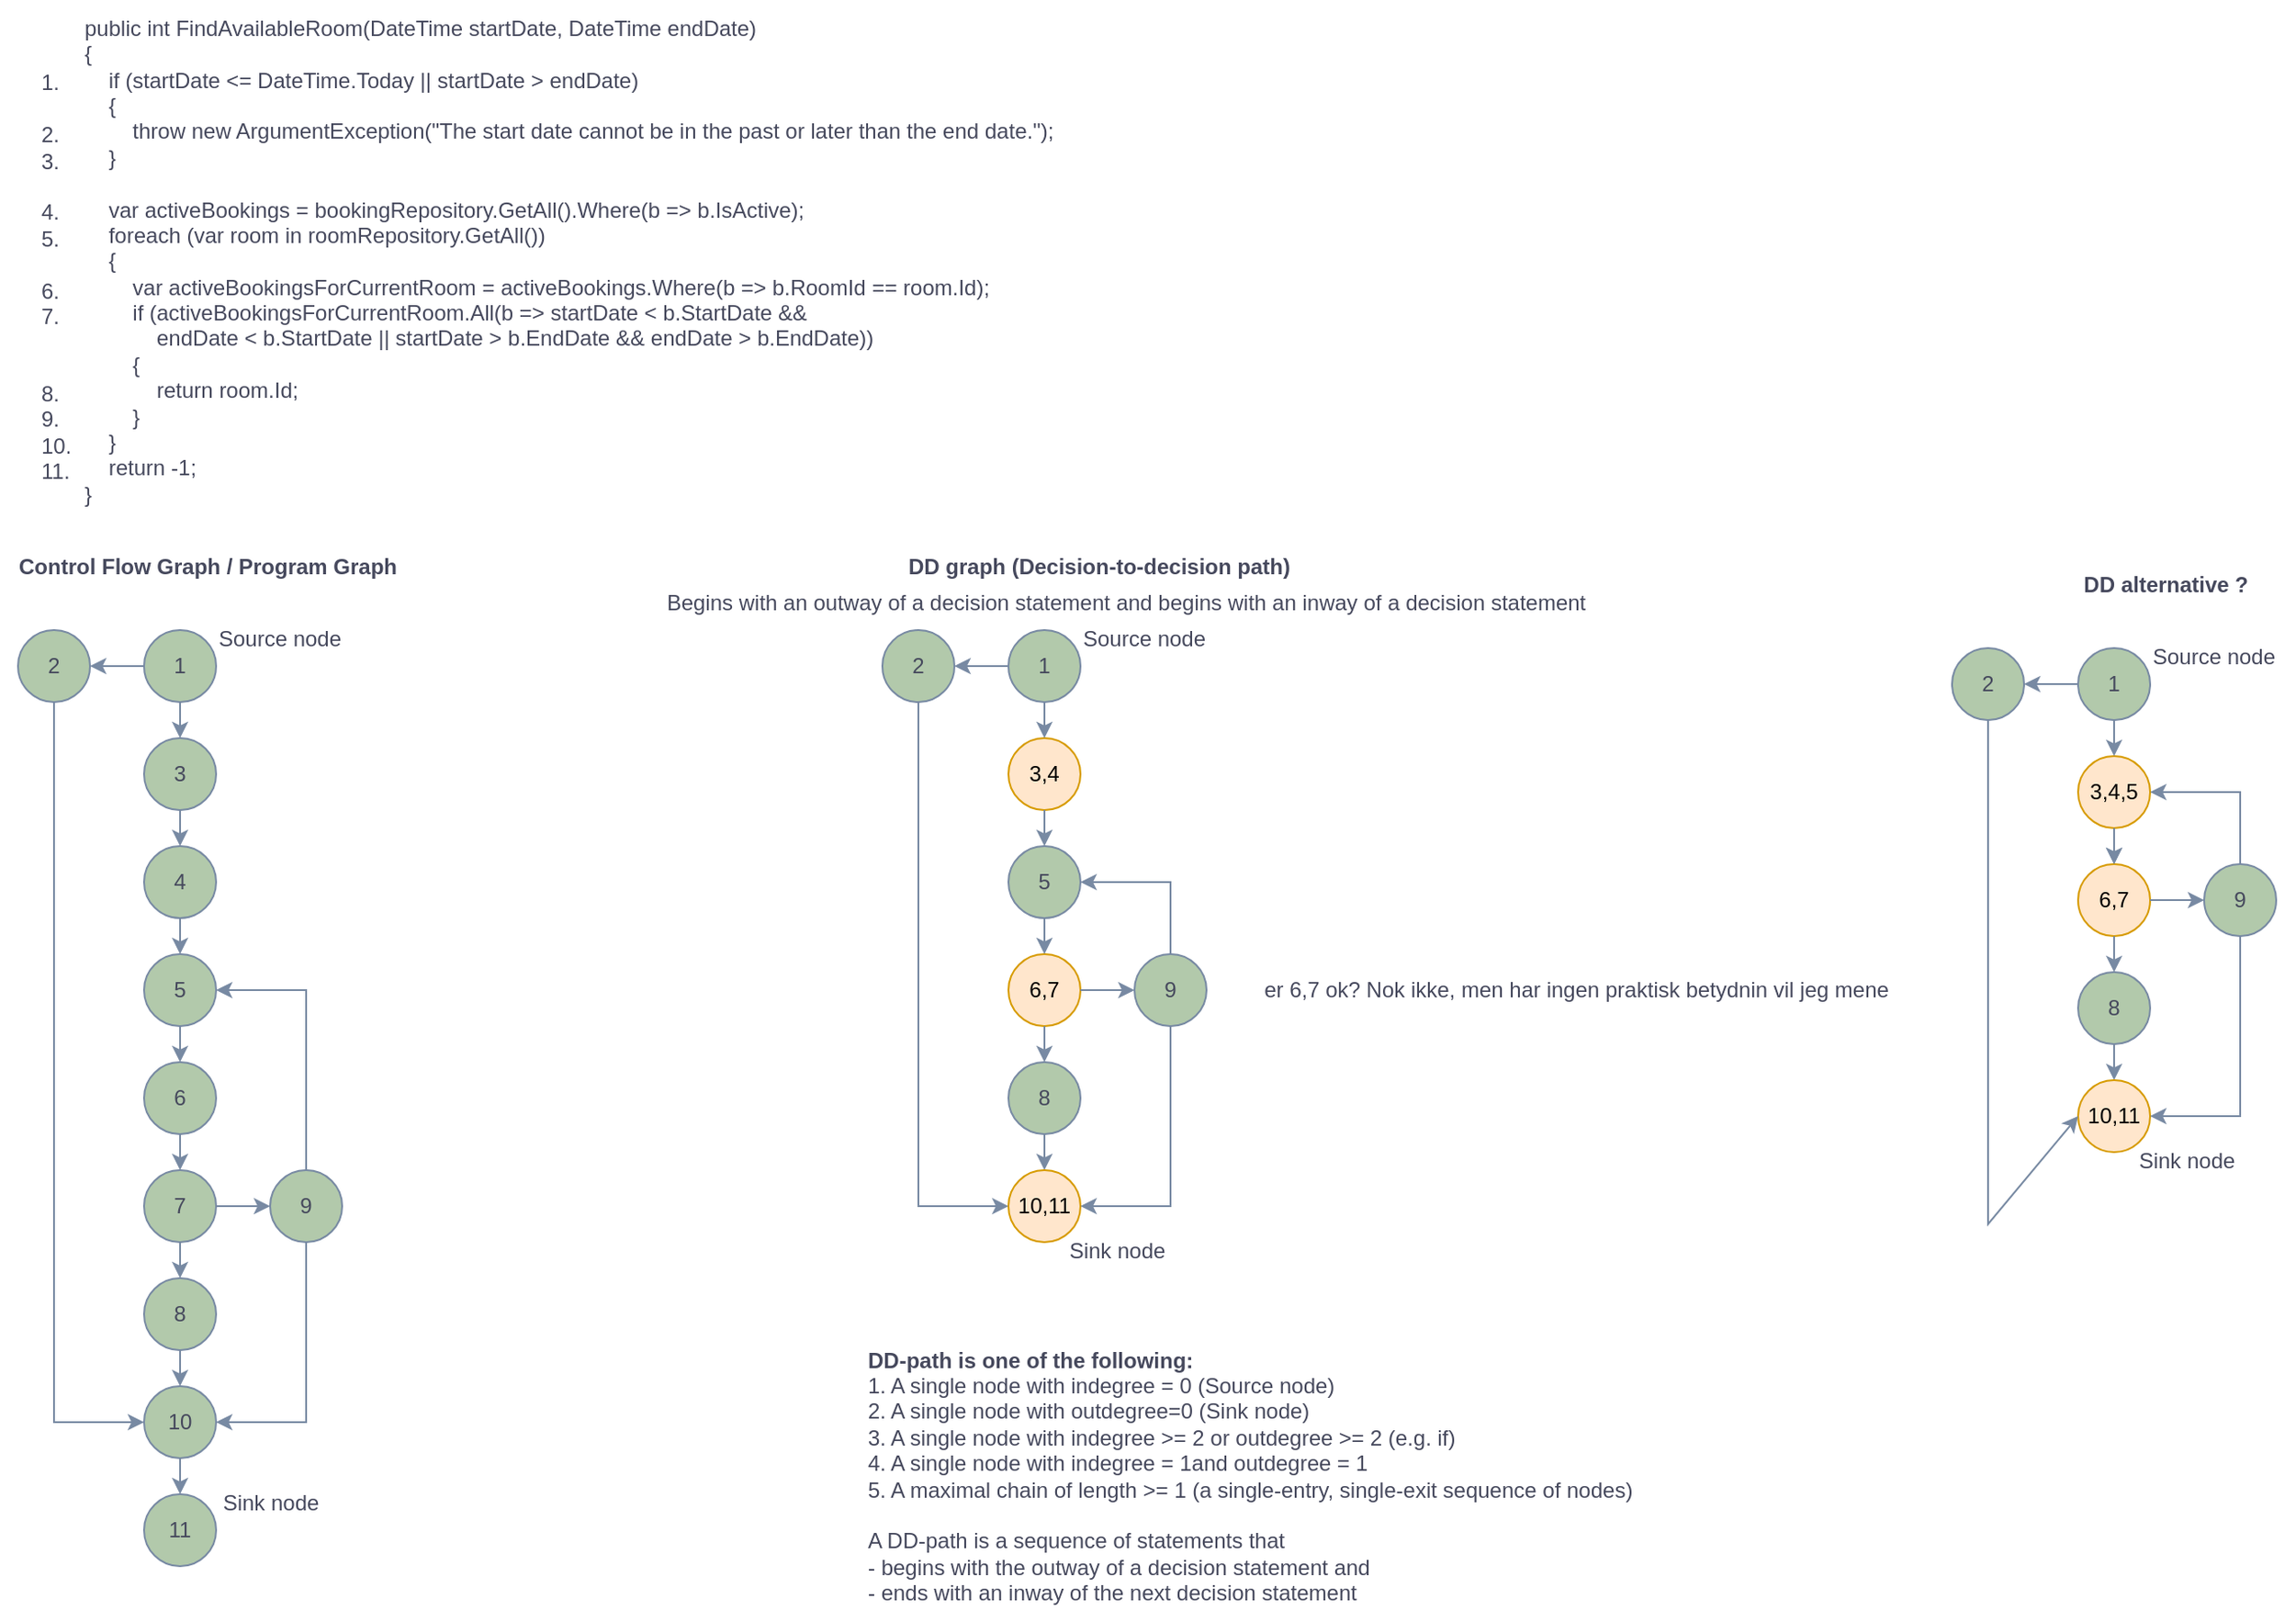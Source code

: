 <mxfile version="24.0.4" type="github" pages="2">
  <diagram name="FindAvailableRoom" id="GECmr9wY6oCdK8dZKXtr">
    <mxGraphModel dx="1434" dy="738" grid="1" gridSize="10" guides="1" tooltips="1" connect="1" arrows="1" fold="1" page="1" pageScale="1" pageWidth="827" pageHeight="1169" math="0" shadow="0">
      <root>
        <mxCell id="0" />
        <mxCell id="1" parent="0" />
        <mxCell id="ibUaoA9ocualU6aEqmoa-1" value="&lt;div&gt;public int FindAvailableRoom(DateTime startDate, DateTime endDate)&lt;/div&gt;&lt;div&gt;{&lt;/div&gt;&lt;div&gt;&amp;nbsp; &amp;nbsp; if (startDate &amp;lt;= DateTime.Today || startDate &amp;gt; endDate)&lt;/div&gt;&lt;div&gt;&amp;nbsp; &amp;nbsp; {&lt;/div&gt;&lt;div&gt;&amp;nbsp; &amp;nbsp; &amp;nbsp; &amp;nbsp; throw new ArgumentException(&quot;The start date cannot be in the past or later than the end date.&quot;);&lt;/div&gt;&lt;div&gt;&amp;nbsp; &amp;nbsp; }&lt;/div&gt;&lt;div&gt;&amp;nbsp; &amp;nbsp; &amp;nbsp; &amp;nbsp;&amp;nbsp;&lt;/div&gt;&lt;div&gt;&amp;nbsp; &amp;nbsp; var activeBookings = bookingRepository.GetAll().Where(b =&amp;gt; b.IsActive);&lt;/div&gt;&lt;div&gt;&amp;nbsp; &amp;nbsp; foreach (var room in roomRepository.GetAll())&amp;nbsp;&lt;/div&gt;&lt;div&gt;&amp;nbsp; &amp;nbsp; {&lt;/div&gt;&lt;div&gt;&amp;nbsp; &amp;nbsp; &amp;nbsp; &amp;nbsp; var activeBookingsForCurrentRoom = activeBookings.Where(b =&amp;gt; b.RoomId == room.Id);&lt;/div&gt;&lt;div&gt;&amp;nbsp; &amp;nbsp; &amp;nbsp; &amp;nbsp; if (activeBookingsForCurrentRoom.All(b =&amp;gt; startDate &amp;lt; b.StartDate &amp;amp;&amp;amp;&lt;/div&gt;&lt;div&gt;&amp;nbsp; &amp;nbsp; &amp;nbsp; &amp;nbsp; &amp;nbsp; &amp;nbsp; endDate &amp;lt; b.StartDate || startDate &amp;gt; b.EndDate &amp;amp;&amp;amp; endDate &amp;gt; b.EndDate))&lt;/div&gt;&lt;div&gt;&amp;nbsp; &amp;nbsp; &amp;nbsp; &amp;nbsp; {&lt;/div&gt;&lt;div&gt;&amp;nbsp; &amp;nbsp; &amp;nbsp; &amp;nbsp; &amp;nbsp; &amp;nbsp; return room.Id;&lt;/div&gt;&lt;div&gt;&amp;nbsp; &amp;nbsp; &amp;nbsp; &amp;nbsp; }&lt;/div&gt;&lt;div&gt;&amp;nbsp; &amp;nbsp; }&lt;/div&gt;&lt;div&gt;&amp;nbsp; &amp;nbsp; return -1;&lt;/div&gt;&lt;div&gt;}&lt;/div&gt;" style="text;html=1;align=left;verticalAlign=middle;resizable=0;points=[];autosize=1;strokeColor=none;fillColor=none;labelBackgroundColor=none;fontColor=#46495D;" vertex="1" parent="1">
          <mxGeometry x="45" y="10" width="560" height="290" as="geometry" />
        </mxCell>
        <mxCell id="ibUaoA9ocualU6aEqmoa-2" value="&lt;div&gt;&lt;span style=&quot;background-color: initial;&quot;&gt;1.&lt;/span&gt;&lt;br&gt;&lt;/div&gt;&lt;div&gt;&lt;br&gt;&lt;/div&gt;&lt;div&gt;2.&lt;/div&gt;&lt;div&gt;3.&lt;/div&gt;&lt;div&gt;&lt;br&gt;&lt;/div&gt;&lt;div&gt;4.&lt;/div&gt;&lt;div&gt;5.&lt;/div&gt;&lt;div&gt;&lt;br&gt;&lt;/div&gt;&lt;div&gt;6.&lt;/div&gt;&lt;div style=&quot;&quot;&gt;7.&lt;/div&gt;&lt;div style=&quot;&quot;&gt;&lt;br&gt;&lt;/div&gt;&lt;div style=&quot;&quot;&gt;&lt;br&gt;&lt;/div&gt;&lt;div style=&quot;&quot;&gt;8.&lt;/div&gt;&lt;div style=&quot;&quot;&gt;9.&lt;/div&gt;&lt;div style=&quot;&quot;&gt;10.&lt;/div&gt;&lt;div style=&quot;&quot;&gt;11.&lt;/div&gt;" style="text;html=1;align=left;verticalAlign=middle;resizable=0;points=[];autosize=1;strokeColor=none;fillColor=none;labelBackgroundColor=none;fontColor=#46495D;" vertex="1" parent="1">
          <mxGeometry x="21" y="44" width="40" height="240" as="geometry" />
        </mxCell>
        <mxCell id="ibUaoA9ocualU6aEqmoa-3" value="&lt;b&gt;Control Flow Graph / Program Graph&lt;/b&gt;" style="text;html=1;align=center;verticalAlign=middle;resizable=0;points=[];autosize=1;strokeColor=none;fillColor=none;labelBackgroundColor=none;fontColor=#46495D;" vertex="1" parent="1">
          <mxGeometry y="310" width="230" height="30" as="geometry" />
        </mxCell>
        <mxCell id="ibUaoA9ocualU6aEqmoa-4" value="&lt;b&gt;DD graph (Decision-to-decision path)&lt;/b&gt;" style="text;html=1;align=center;verticalAlign=middle;resizable=0;points=[];autosize=1;strokeColor=none;fillColor=none;labelBackgroundColor=none;fontColor=#46495D;" vertex="1" parent="1">
          <mxGeometry x="490" y="310" width="240" height="30" as="geometry" />
        </mxCell>
        <mxCell id="ibUaoA9ocualU6aEqmoa-5" value="1" style="ellipse;whiteSpace=wrap;html=1;aspect=fixed;labelBackgroundColor=none;fillColor=#B2C9AB;strokeColor=#788AA3;fontColor=#46495D;" vertex="1" parent="1">
          <mxGeometry x="80" y="360" width="40" height="40" as="geometry" />
        </mxCell>
        <mxCell id="ibUaoA9ocualU6aEqmoa-6" value="Source node" style="text;html=1;align=center;verticalAlign=middle;resizable=0;points=[];autosize=1;strokeColor=none;fillColor=none;labelBackgroundColor=none;fontColor=#46495D;" vertex="1" parent="1">
          <mxGeometry x="110" y="350" width="90" height="30" as="geometry" />
        </mxCell>
        <mxCell id="ibUaoA9ocualU6aEqmoa-7" value="2" style="ellipse;whiteSpace=wrap;html=1;aspect=fixed;labelBackgroundColor=none;fillColor=#B2C9AB;strokeColor=#788AA3;fontColor=#46495D;" vertex="1" parent="1">
          <mxGeometry x="10" y="360" width="40" height="40" as="geometry" />
        </mxCell>
        <mxCell id="ibUaoA9ocualU6aEqmoa-8" value="3" style="ellipse;whiteSpace=wrap;html=1;aspect=fixed;labelBackgroundColor=none;fillColor=#B2C9AB;strokeColor=#788AA3;fontColor=#46495D;" vertex="1" parent="1">
          <mxGeometry x="80" y="420" width="40" height="40" as="geometry" />
        </mxCell>
        <mxCell id="ibUaoA9ocualU6aEqmoa-9" value="4" style="ellipse;whiteSpace=wrap;html=1;aspect=fixed;labelBackgroundColor=none;fillColor=#B2C9AB;strokeColor=#788AA3;fontColor=#46495D;" vertex="1" parent="1">
          <mxGeometry x="80" y="480" width="40" height="40" as="geometry" />
        </mxCell>
        <mxCell id="ibUaoA9ocualU6aEqmoa-10" value="5" style="ellipse;whiteSpace=wrap;html=1;aspect=fixed;labelBackgroundColor=none;fillColor=#B2C9AB;strokeColor=#788AA3;fontColor=#46495D;" vertex="1" parent="1">
          <mxGeometry x="80" y="540" width="40" height="40" as="geometry" />
        </mxCell>
        <mxCell id="ibUaoA9ocualU6aEqmoa-11" value="6" style="ellipse;whiteSpace=wrap;html=1;aspect=fixed;labelBackgroundColor=none;fillColor=#B2C9AB;strokeColor=#788AA3;fontColor=#46495D;" vertex="1" parent="1">
          <mxGeometry x="80" y="600" width="40" height="40" as="geometry" />
        </mxCell>
        <mxCell id="ibUaoA9ocualU6aEqmoa-12" value="7" style="ellipse;whiteSpace=wrap;html=1;aspect=fixed;labelBackgroundColor=none;fillColor=#B2C9AB;strokeColor=#788AA3;fontColor=#46495D;" vertex="1" parent="1">
          <mxGeometry x="80" y="660" width="40" height="40" as="geometry" />
        </mxCell>
        <mxCell id="ibUaoA9ocualU6aEqmoa-13" value="8" style="ellipse;whiteSpace=wrap;html=1;aspect=fixed;labelBackgroundColor=none;fillColor=#B2C9AB;strokeColor=#788AA3;fontColor=#46495D;" vertex="1" parent="1">
          <mxGeometry x="80" y="720" width="40" height="40" as="geometry" />
        </mxCell>
        <mxCell id="ibUaoA9ocualU6aEqmoa-14" value="10" style="ellipse;whiteSpace=wrap;html=1;aspect=fixed;labelBackgroundColor=none;fillColor=#B2C9AB;strokeColor=#788AA3;fontColor=#46495D;" vertex="1" parent="1">
          <mxGeometry x="80" y="780" width="40" height="40" as="geometry" />
        </mxCell>
        <mxCell id="ibUaoA9ocualU6aEqmoa-15" value="11" style="ellipse;whiteSpace=wrap;html=1;aspect=fixed;labelBackgroundColor=none;fillColor=#B2C9AB;strokeColor=#788AA3;fontColor=#46495D;" vertex="1" parent="1">
          <mxGeometry x="80" y="840" width="40" height="40" as="geometry" />
        </mxCell>
        <mxCell id="ibUaoA9ocualU6aEqmoa-16" value="9" style="ellipse;whiteSpace=wrap;html=1;aspect=fixed;labelBackgroundColor=none;fillColor=#B2C9AB;strokeColor=#788AA3;fontColor=#46495D;" vertex="1" parent="1">
          <mxGeometry x="150" y="660" width="40" height="40" as="geometry" />
        </mxCell>
        <mxCell id="ibUaoA9ocualU6aEqmoa-17" value="" style="edgeStyle=none;orthogonalLoop=1;jettySize=auto;html=1;rounded=0;entryX=1;entryY=0.5;entryDx=0;entryDy=0;exitX=0;exitY=0.5;exitDx=0;exitDy=0;labelBackgroundColor=none;strokeColor=#788AA3;fontColor=default;" edge="1" parent="1" source="ibUaoA9ocualU6aEqmoa-5" target="ibUaoA9ocualU6aEqmoa-7">
          <mxGeometry width="100" relative="1" as="geometry">
            <mxPoint x="180" y="450" as="sourcePoint" />
            <mxPoint x="280" y="450" as="targetPoint" />
            <Array as="points" />
          </mxGeometry>
        </mxCell>
        <mxCell id="ibUaoA9ocualU6aEqmoa-18" value="" style="edgeStyle=none;orthogonalLoop=1;jettySize=auto;html=1;rounded=0;entryX=0.5;entryY=0;entryDx=0;entryDy=0;exitX=0.5;exitY=1;exitDx=0;exitDy=0;labelBackgroundColor=none;strokeColor=#788AA3;fontColor=default;" edge="1" parent="1" source="ibUaoA9ocualU6aEqmoa-5" target="ibUaoA9ocualU6aEqmoa-8">
          <mxGeometry width="100" relative="1" as="geometry">
            <mxPoint x="120" y="420" as="sourcePoint" />
            <mxPoint x="220" y="420" as="targetPoint" />
            <Array as="points" />
          </mxGeometry>
        </mxCell>
        <mxCell id="ibUaoA9ocualU6aEqmoa-20" value="" style="edgeStyle=none;orthogonalLoop=1;jettySize=auto;html=1;rounded=0;entryX=0.5;entryY=0;entryDx=0;entryDy=0;exitX=0.5;exitY=1;exitDx=0;exitDy=0;labelBackgroundColor=none;strokeColor=#788AA3;fontColor=default;" edge="1" parent="1" source="ibUaoA9ocualU6aEqmoa-8" target="ibUaoA9ocualU6aEqmoa-9">
          <mxGeometry width="100" relative="1" as="geometry">
            <mxPoint x="110" y="470" as="sourcePoint" />
            <mxPoint x="210" y="470" as="targetPoint" />
            <Array as="points" />
          </mxGeometry>
        </mxCell>
        <mxCell id="ibUaoA9ocualU6aEqmoa-21" value="" style="edgeStyle=none;orthogonalLoop=1;jettySize=auto;html=1;rounded=0;exitX=0.5;exitY=1;exitDx=0;exitDy=0;entryX=0.5;entryY=0;entryDx=0;entryDy=0;labelBackgroundColor=none;strokeColor=#788AA3;fontColor=default;" edge="1" parent="1" source="ibUaoA9ocualU6aEqmoa-9" target="ibUaoA9ocualU6aEqmoa-10">
          <mxGeometry width="100" relative="1" as="geometry">
            <mxPoint x="110" y="510" as="sourcePoint" />
            <mxPoint x="210" y="510" as="targetPoint" />
            <Array as="points" />
          </mxGeometry>
        </mxCell>
        <mxCell id="ibUaoA9ocualU6aEqmoa-22" value="" style="edgeStyle=none;orthogonalLoop=1;jettySize=auto;html=1;rounded=0;exitX=0.5;exitY=1;exitDx=0;exitDy=0;entryX=0.5;entryY=0;entryDx=0;entryDy=0;labelBackgroundColor=none;strokeColor=#788AA3;fontColor=default;" edge="1" parent="1" source="ibUaoA9ocualU6aEqmoa-10" target="ibUaoA9ocualU6aEqmoa-11">
          <mxGeometry width="100" relative="1" as="geometry">
            <mxPoint x="200" y="580" as="sourcePoint" />
            <mxPoint x="300" y="580" as="targetPoint" />
            <Array as="points" />
          </mxGeometry>
        </mxCell>
        <mxCell id="ibUaoA9ocualU6aEqmoa-23" value="" style="edgeStyle=none;orthogonalLoop=1;jettySize=auto;html=1;rounded=0;exitX=0.5;exitY=1;exitDx=0;exitDy=0;entryX=0.5;entryY=0;entryDx=0;entryDy=0;labelBackgroundColor=none;strokeColor=#788AA3;fontColor=default;" edge="1" parent="1" source="ibUaoA9ocualU6aEqmoa-11" target="ibUaoA9ocualU6aEqmoa-12">
          <mxGeometry width="100" relative="1" as="geometry">
            <mxPoint x="230" y="620" as="sourcePoint" />
            <mxPoint x="330" y="620" as="targetPoint" />
            <Array as="points" />
          </mxGeometry>
        </mxCell>
        <mxCell id="ibUaoA9ocualU6aEqmoa-25" value="" style="edgeStyle=none;orthogonalLoop=1;jettySize=auto;html=1;rounded=0;exitX=0.5;exitY=1;exitDx=0;exitDy=0;entryX=0.5;entryY=0;entryDx=0;entryDy=0;labelBackgroundColor=none;strokeColor=#788AA3;fontColor=default;" edge="1" parent="1" source="ibUaoA9ocualU6aEqmoa-12" target="ibUaoA9ocualU6aEqmoa-13">
          <mxGeometry width="100" relative="1" as="geometry">
            <mxPoint x="270" y="700" as="sourcePoint" />
            <mxPoint x="370" y="700" as="targetPoint" />
            <Array as="points" />
          </mxGeometry>
        </mxCell>
        <mxCell id="ibUaoA9ocualU6aEqmoa-26" value="" style="edgeStyle=none;orthogonalLoop=1;jettySize=auto;html=1;rounded=0;exitX=0.5;exitY=1;exitDx=0;exitDy=0;entryX=0.5;entryY=0;entryDx=0;entryDy=0;labelBackgroundColor=none;strokeColor=#788AA3;fontColor=default;" edge="1" parent="1" source="ibUaoA9ocualU6aEqmoa-13" target="ibUaoA9ocualU6aEqmoa-14">
          <mxGeometry width="100" relative="1" as="geometry">
            <mxPoint x="240" y="760" as="sourcePoint" />
            <mxPoint x="340" y="760" as="targetPoint" />
            <Array as="points" />
          </mxGeometry>
        </mxCell>
        <mxCell id="ibUaoA9ocualU6aEqmoa-27" value="" style="edgeStyle=none;orthogonalLoop=1;jettySize=auto;html=1;rounded=0;exitX=0.5;exitY=1;exitDx=0;exitDy=0;entryX=0.5;entryY=0;entryDx=0;entryDy=0;labelBackgroundColor=none;strokeColor=#788AA3;fontColor=default;" edge="1" parent="1" source="ibUaoA9ocualU6aEqmoa-14" target="ibUaoA9ocualU6aEqmoa-15">
          <mxGeometry width="100" relative="1" as="geometry">
            <mxPoint x="180" y="820" as="sourcePoint" />
            <mxPoint x="280" y="820" as="targetPoint" />
            <Array as="points" />
          </mxGeometry>
        </mxCell>
        <mxCell id="ibUaoA9ocualU6aEqmoa-28" value="" style="edgeStyle=none;orthogonalLoop=1;jettySize=auto;html=1;rounded=0;exitX=0.5;exitY=1;exitDx=0;exitDy=0;entryX=0;entryY=0.5;entryDx=0;entryDy=0;labelBackgroundColor=none;strokeColor=#788AA3;fontColor=default;" edge="1" parent="1" source="ibUaoA9ocualU6aEqmoa-7" target="ibUaoA9ocualU6aEqmoa-14">
          <mxGeometry width="100" relative="1" as="geometry">
            <mxPoint x="240" y="760" as="sourcePoint" />
            <mxPoint x="340" y="760" as="targetPoint" />
            <Array as="points">
              <mxPoint x="30" y="800" />
            </Array>
          </mxGeometry>
        </mxCell>
        <mxCell id="ibUaoA9ocualU6aEqmoa-29" value="" style="edgeStyle=none;orthogonalLoop=1;jettySize=auto;html=1;rounded=0;exitX=1;exitY=0.5;exitDx=0;exitDy=0;entryX=0;entryY=0.5;entryDx=0;entryDy=0;labelBackgroundColor=none;strokeColor=#788AA3;fontColor=default;" edge="1" parent="1" source="ibUaoA9ocualU6aEqmoa-12" target="ibUaoA9ocualU6aEqmoa-16">
          <mxGeometry width="100" relative="1" as="geometry">
            <mxPoint x="270" y="650" as="sourcePoint" />
            <mxPoint x="370" y="650" as="targetPoint" />
            <Array as="points" />
          </mxGeometry>
        </mxCell>
        <mxCell id="ibUaoA9ocualU6aEqmoa-30" value="" style="edgeStyle=none;orthogonalLoop=1;jettySize=auto;html=1;rounded=0;exitX=0.5;exitY=0;exitDx=0;exitDy=0;entryX=1;entryY=0.5;entryDx=0;entryDy=0;labelBackgroundColor=none;strokeColor=#788AA3;fontColor=default;" edge="1" parent="1" source="ibUaoA9ocualU6aEqmoa-16" target="ibUaoA9ocualU6aEqmoa-10">
          <mxGeometry width="100" relative="1" as="geometry">
            <mxPoint x="200" y="630" as="sourcePoint" />
            <mxPoint x="300" y="630" as="targetPoint" />
            <Array as="points">
              <mxPoint x="170" y="560" />
            </Array>
          </mxGeometry>
        </mxCell>
        <mxCell id="ibUaoA9ocualU6aEqmoa-31" value="" style="edgeStyle=none;orthogonalLoop=1;jettySize=auto;html=1;rounded=0;exitX=0.5;exitY=1;exitDx=0;exitDy=0;entryX=1;entryY=0.5;entryDx=0;entryDy=0;labelBackgroundColor=none;strokeColor=#788AA3;fontColor=default;" edge="1" parent="1" source="ibUaoA9ocualU6aEqmoa-16" target="ibUaoA9ocualU6aEqmoa-14">
          <mxGeometry width="100" relative="1" as="geometry">
            <mxPoint x="260" y="680" as="sourcePoint" />
            <mxPoint x="360" y="680" as="targetPoint" />
            <Array as="points">
              <mxPoint x="170" y="800" />
            </Array>
          </mxGeometry>
        </mxCell>
        <mxCell id="ibUaoA9ocualU6aEqmoa-32" value="Sink node" style="text;html=1;align=center;verticalAlign=middle;resizable=0;points=[];autosize=1;strokeColor=none;fillColor=none;labelBackgroundColor=none;fontColor=#46495D;" vertex="1" parent="1">
          <mxGeometry x="110" y="830" width="80" height="30" as="geometry" />
        </mxCell>
        <mxCell id="ibUaoA9ocualU6aEqmoa-33" value="Begins with an outway of a decision statement and begins with an inway of a decision statement" style="text;html=1;align=center;verticalAlign=middle;resizable=0;points=[];autosize=1;strokeColor=none;fillColor=none;labelBackgroundColor=none;fontColor=#46495D;" vertex="1" parent="1">
          <mxGeometry x="360" y="330" width="530" height="30" as="geometry" />
        </mxCell>
        <mxCell id="ibUaoA9ocualU6aEqmoa-35" value="1" style="ellipse;whiteSpace=wrap;html=1;aspect=fixed;labelBackgroundColor=none;fillColor=#B2C9AB;strokeColor=#788AA3;fontColor=#46495D;" vertex="1" parent="1">
          <mxGeometry x="560" y="360" width="40" height="40" as="geometry" />
        </mxCell>
        <mxCell id="ibUaoA9ocualU6aEqmoa-36" value="Source node" style="text;html=1;align=center;verticalAlign=middle;resizable=0;points=[];autosize=1;strokeColor=none;fillColor=none;labelBackgroundColor=none;fontColor=#46495D;" vertex="1" parent="1">
          <mxGeometry x="590" y="350" width="90" height="30" as="geometry" />
        </mxCell>
        <mxCell id="ibUaoA9ocualU6aEqmoa-37" value="2" style="ellipse;whiteSpace=wrap;html=1;aspect=fixed;labelBackgroundColor=none;fillColor=#B2C9AB;strokeColor=#788AA3;fontColor=#46495D;" vertex="1" parent="1">
          <mxGeometry x="490" y="360" width="40" height="40" as="geometry" />
        </mxCell>
        <mxCell id="ibUaoA9ocualU6aEqmoa-38" value="3,4" style="ellipse;whiteSpace=wrap;html=1;aspect=fixed;labelBackgroundColor=none;fillColor=#ffe6cc;strokeColor=#d79b00;" vertex="1" parent="1">
          <mxGeometry x="560" y="420" width="40" height="40" as="geometry" />
        </mxCell>
        <mxCell id="ibUaoA9ocualU6aEqmoa-39" value="" style="edgeStyle=none;orthogonalLoop=1;jettySize=auto;html=1;rounded=0;entryX=1;entryY=0.5;entryDx=0;entryDy=0;exitX=0;exitY=0.5;exitDx=0;exitDy=0;labelBackgroundColor=none;strokeColor=#788AA3;fontColor=default;" edge="1" parent="1" source="ibUaoA9ocualU6aEqmoa-35" target="ibUaoA9ocualU6aEqmoa-37">
          <mxGeometry width="100" relative="1" as="geometry">
            <mxPoint x="660" y="450" as="sourcePoint" />
            <mxPoint x="760" y="450" as="targetPoint" />
            <Array as="points" />
          </mxGeometry>
        </mxCell>
        <mxCell id="ibUaoA9ocualU6aEqmoa-40" value="" style="edgeStyle=none;orthogonalLoop=1;jettySize=auto;html=1;rounded=0;entryX=0.5;entryY=0;entryDx=0;entryDy=0;exitX=0.5;exitY=1;exitDx=0;exitDy=0;labelBackgroundColor=none;strokeColor=#788AA3;fontColor=default;" edge="1" parent="1" source="ibUaoA9ocualU6aEqmoa-35" target="ibUaoA9ocualU6aEqmoa-38">
          <mxGeometry width="100" relative="1" as="geometry">
            <mxPoint x="600" y="420" as="sourcePoint" />
            <mxPoint x="700" y="420" as="targetPoint" />
            <Array as="points" />
          </mxGeometry>
        </mxCell>
        <mxCell id="ibUaoA9ocualU6aEqmoa-41" value="5" style="ellipse;whiteSpace=wrap;html=1;aspect=fixed;labelBackgroundColor=none;fillColor=#B2C9AB;strokeColor=#788AA3;fontColor=#46495D;" vertex="1" parent="1">
          <mxGeometry x="560" y="480" width="40" height="40" as="geometry" />
        </mxCell>
        <mxCell id="ibUaoA9ocualU6aEqmoa-43" value="6,7" style="ellipse;whiteSpace=wrap;html=1;aspect=fixed;labelBackgroundColor=none;fillColor=#ffe6cc;strokeColor=#d79b00;" vertex="1" parent="1">
          <mxGeometry x="560" y="540" width="40" height="40" as="geometry" />
        </mxCell>
        <mxCell id="ibUaoA9ocualU6aEqmoa-44" value="8" style="ellipse;whiteSpace=wrap;html=1;aspect=fixed;labelBackgroundColor=none;fillColor=#B2C9AB;strokeColor=#788AA3;fontColor=#46495D;" vertex="1" parent="1">
          <mxGeometry x="560" y="600" width="40" height="40" as="geometry" />
        </mxCell>
        <mxCell id="ibUaoA9ocualU6aEqmoa-45" value="9" style="ellipse;whiteSpace=wrap;html=1;aspect=fixed;labelBackgroundColor=none;fillColor=#B2C9AB;strokeColor=#788AA3;fontColor=#46495D;" vertex="1" parent="1">
          <mxGeometry x="630" y="540" width="40" height="40" as="geometry" />
        </mxCell>
        <mxCell id="ibUaoA9ocualU6aEqmoa-47" value="" style="edgeStyle=none;orthogonalLoop=1;jettySize=auto;html=1;rounded=0;exitX=0.5;exitY=1;exitDx=0;exitDy=0;entryX=0.5;entryY=0;entryDx=0;entryDy=0;labelBackgroundColor=none;strokeColor=#788AA3;fontColor=default;" edge="1" parent="1" target="ibUaoA9ocualU6aEqmoa-43">
          <mxGeometry width="100" relative="1" as="geometry">
            <mxPoint x="580" y="520" as="sourcePoint" />
            <mxPoint x="810" y="500" as="targetPoint" />
            <Array as="points" />
          </mxGeometry>
        </mxCell>
        <mxCell id="ibUaoA9ocualU6aEqmoa-48" value="" style="edgeStyle=none;orthogonalLoop=1;jettySize=auto;html=1;rounded=0;exitX=0.5;exitY=1;exitDx=0;exitDy=0;entryX=0.5;entryY=0;entryDx=0;entryDy=0;labelBackgroundColor=none;strokeColor=#788AA3;fontColor=default;" edge="1" parent="1" source="ibUaoA9ocualU6aEqmoa-43" target="ibUaoA9ocualU6aEqmoa-44">
          <mxGeometry width="100" relative="1" as="geometry">
            <mxPoint x="750" y="580" as="sourcePoint" />
            <mxPoint x="850" y="580" as="targetPoint" />
            <Array as="points" />
          </mxGeometry>
        </mxCell>
        <mxCell id="ibUaoA9ocualU6aEqmoa-49" value="" style="edgeStyle=none;orthogonalLoop=1;jettySize=auto;html=1;rounded=0;exitX=0.5;exitY=1;exitDx=0;exitDy=0;entryX=0.5;entryY=0;entryDx=0;entryDy=0;labelBackgroundColor=none;strokeColor=#788AA3;fontColor=default;" edge="1" parent="1" source="ibUaoA9ocualU6aEqmoa-44">
          <mxGeometry width="100" relative="1" as="geometry">
            <mxPoint x="720" y="640" as="sourcePoint" />
            <mxPoint x="580" y="660" as="targetPoint" />
            <Array as="points" />
          </mxGeometry>
        </mxCell>
        <mxCell id="ibUaoA9ocualU6aEqmoa-50" value="" style="edgeStyle=none;orthogonalLoop=1;jettySize=auto;html=1;rounded=0;exitX=1;exitY=0.5;exitDx=0;exitDy=0;entryX=0;entryY=0.5;entryDx=0;entryDy=0;labelBackgroundColor=none;strokeColor=#788AA3;fontColor=default;" edge="1" parent="1" source="ibUaoA9ocualU6aEqmoa-43" target="ibUaoA9ocualU6aEqmoa-45">
          <mxGeometry width="100" relative="1" as="geometry">
            <mxPoint x="750" y="530" as="sourcePoint" />
            <mxPoint x="850" y="530" as="targetPoint" />
            <Array as="points" />
          </mxGeometry>
        </mxCell>
        <mxCell id="ibUaoA9ocualU6aEqmoa-51" value="" style="edgeStyle=none;orthogonalLoop=1;jettySize=auto;html=1;rounded=0;exitX=0.5;exitY=0;exitDx=0;exitDy=0;entryX=1;entryY=0.5;entryDx=0;entryDy=0;labelBackgroundColor=none;strokeColor=#788AA3;fontColor=default;" edge="1" parent="1" source="ibUaoA9ocualU6aEqmoa-45" target="ibUaoA9ocualU6aEqmoa-41">
          <mxGeometry width="100" relative="1" as="geometry">
            <mxPoint x="680" y="570" as="sourcePoint" />
            <mxPoint x="780" y="570" as="targetPoint" />
            <Array as="points">
              <mxPoint x="650" y="500" />
            </Array>
          </mxGeometry>
        </mxCell>
        <mxCell id="ibUaoA9ocualU6aEqmoa-52" value="" style="edgeStyle=none;orthogonalLoop=1;jettySize=auto;html=1;rounded=0;exitX=0.5;exitY=1;exitDx=0;exitDy=0;entryX=0.5;entryY=0;entryDx=0;entryDy=0;labelBackgroundColor=none;strokeColor=#788AA3;fontColor=default;" edge="1" parent="1" source="ibUaoA9ocualU6aEqmoa-38" target="ibUaoA9ocualU6aEqmoa-41">
          <mxGeometry width="100" relative="1" as="geometry">
            <mxPoint x="640" y="460" as="sourcePoint" />
            <mxPoint x="740" y="460" as="targetPoint" />
            <Array as="points" />
          </mxGeometry>
        </mxCell>
        <mxCell id="ibUaoA9ocualU6aEqmoa-53" value="er 6,7 ok? Nok ikke, men har ingen praktisk betydnin vil jeg mene" style="text;html=1;align=center;verticalAlign=middle;resizable=0;points=[];autosize=1;strokeColor=none;fillColor=none;labelBackgroundColor=none;fontColor=#46495D;" vertex="1" parent="1">
          <mxGeometry x="690" y="545" width="370" height="30" as="geometry" />
        </mxCell>
        <mxCell id="ibUaoA9ocualU6aEqmoa-57" value="10,11" style="ellipse;whiteSpace=wrap;html=1;aspect=fixed;labelBackgroundColor=none;fillColor=#ffe6cc;strokeColor=#d79b00;" vertex="1" parent="1">
          <mxGeometry x="560" y="660" width="40" height="40" as="geometry" />
        </mxCell>
        <mxCell id="ibUaoA9ocualU6aEqmoa-60" value="Sink node" style="text;html=1;align=center;verticalAlign=middle;resizable=0;points=[];autosize=1;strokeColor=none;fillColor=none;labelBackgroundColor=none;fontColor=#46495D;" vertex="1" parent="1">
          <mxGeometry x="580" y="690" width="80" height="30" as="geometry" />
        </mxCell>
        <mxCell id="ibUaoA9ocualU6aEqmoa-61" value="" style="edgeStyle=none;orthogonalLoop=1;jettySize=auto;html=1;rounded=0;exitX=0.5;exitY=1;exitDx=0;exitDy=0;entryX=0;entryY=0.5;entryDx=0;entryDy=0;labelBackgroundColor=none;strokeColor=#788AA3;fontColor=default;" edge="1" parent="1" source="ibUaoA9ocualU6aEqmoa-37" target="ibUaoA9ocualU6aEqmoa-57">
          <mxGeometry width="100" relative="1" as="geometry">
            <mxPoint x="450" y="450" as="sourcePoint" />
            <mxPoint x="550" y="450" as="targetPoint" />
            <Array as="points">
              <mxPoint x="510" y="680" />
            </Array>
          </mxGeometry>
        </mxCell>
        <mxCell id="ibUaoA9ocualU6aEqmoa-62" value="" style="edgeStyle=none;orthogonalLoop=1;jettySize=auto;html=1;rounded=0;exitX=0.5;exitY=1;exitDx=0;exitDy=0;entryX=1;entryY=0.5;entryDx=0;entryDy=0;labelBackgroundColor=none;strokeColor=#788AA3;fontColor=default;" edge="1" parent="1" source="ibUaoA9ocualU6aEqmoa-45" target="ibUaoA9ocualU6aEqmoa-57">
          <mxGeometry width="100" relative="1" as="geometry">
            <mxPoint x="750" y="640" as="sourcePoint" />
            <mxPoint x="850" y="640" as="targetPoint" />
            <Array as="points">
              <mxPoint x="650" y="680" />
            </Array>
          </mxGeometry>
        </mxCell>
        <mxCell id="ruIU0ZXeeeHY5WvfAB_7-1" value="&lt;b&gt;DD-path is one of the following:&lt;/b&gt;&lt;div&gt;1. A single node with indegree = 0 (Source node)&lt;/div&gt;&lt;div&gt;2. A single node with outdegree=0 (Sink node)&lt;/div&gt;&lt;div&gt;3. A single node with indegree &amp;gt;= 2 or outdegree &amp;gt;= 2 (e.g. if)&lt;/div&gt;&lt;div&gt;4. A single node with indegree = 1and outdegree = 1&lt;/div&gt;&lt;div&gt;5. A maximal chain of length &amp;gt;= 1 (a single-entry, single-exit sequence of nodes)&lt;/div&gt;&lt;div&gt;&lt;br&gt;&lt;/div&gt;&lt;div&gt;A DD-path is a sequence of statements that&amp;nbsp;&lt;/div&gt;&lt;div&gt;- begins with the outway of a decision statement&amp;nbsp;&lt;span style=&quot;background-color: initial;&quot;&gt;and&lt;/span&gt;&lt;/div&gt;&lt;div&gt;&lt;span style=&quot;background-color: initial;&quot;&gt;- ends with an inway of the next decision statement&lt;/span&gt;&lt;/div&gt;" style="text;html=1;align=left;verticalAlign=middle;resizable=0;points=[];autosize=1;strokeColor=none;fillColor=none;fontColor=#46495D;" vertex="1" parent="1">
          <mxGeometry x="480" y="750" width="450" height="160" as="geometry" />
        </mxCell>
        <mxCell id="ruIU0ZXeeeHY5WvfAB_7-2" value="&lt;b&gt;DD alternative ?&amp;nbsp;&lt;/b&gt;" style="text;html=1;align=center;verticalAlign=middle;resizable=0;points=[];autosize=1;strokeColor=none;fillColor=none;labelBackgroundColor=none;fontColor=#46495D;" vertex="1" parent="1">
          <mxGeometry x="1144" y="320" width="120" height="30" as="geometry" />
        </mxCell>
        <mxCell id="ruIU0ZXeeeHY5WvfAB_7-4" value="1" style="ellipse;whiteSpace=wrap;html=1;aspect=fixed;labelBackgroundColor=none;fillColor=#B2C9AB;strokeColor=#788AA3;fontColor=#46495D;" vertex="1" parent="1">
          <mxGeometry x="1154" y="370" width="40" height="40" as="geometry" />
        </mxCell>
        <mxCell id="ruIU0ZXeeeHY5WvfAB_7-5" value="Source node" style="text;html=1;align=center;verticalAlign=middle;resizable=0;points=[];autosize=1;strokeColor=none;fillColor=none;labelBackgroundColor=none;fontColor=#46495D;" vertex="1" parent="1">
          <mxGeometry x="1184" y="360" width="90" height="30" as="geometry" />
        </mxCell>
        <mxCell id="ruIU0ZXeeeHY5WvfAB_7-6" value="2" style="ellipse;whiteSpace=wrap;html=1;aspect=fixed;labelBackgroundColor=none;fillColor=#B2C9AB;strokeColor=#788AA3;fontColor=#46495D;" vertex="1" parent="1">
          <mxGeometry x="1084" y="370" width="40" height="40" as="geometry" />
        </mxCell>
        <mxCell id="ruIU0ZXeeeHY5WvfAB_7-7" value="3,4,5" style="ellipse;whiteSpace=wrap;html=1;aspect=fixed;labelBackgroundColor=none;fillColor=#ffe6cc;strokeColor=#d79b00;" vertex="1" parent="1">
          <mxGeometry x="1154" y="430" width="40" height="40" as="geometry" />
        </mxCell>
        <mxCell id="ruIU0ZXeeeHY5WvfAB_7-8" value="" style="edgeStyle=none;orthogonalLoop=1;jettySize=auto;html=1;rounded=0;entryX=1;entryY=0.5;entryDx=0;entryDy=0;exitX=0;exitY=0.5;exitDx=0;exitDy=0;labelBackgroundColor=none;strokeColor=#788AA3;fontColor=default;" edge="1" parent="1" source="ruIU0ZXeeeHY5WvfAB_7-4" target="ruIU0ZXeeeHY5WvfAB_7-6">
          <mxGeometry width="100" relative="1" as="geometry">
            <mxPoint x="1254" y="460" as="sourcePoint" />
            <mxPoint x="1354" y="460" as="targetPoint" />
            <Array as="points" />
          </mxGeometry>
        </mxCell>
        <mxCell id="ruIU0ZXeeeHY5WvfAB_7-9" value="" style="edgeStyle=none;orthogonalLoop=1;jettySize=auto;html=1;rounded=0;entryX=0.5;entryY=0;entryDx=0;entryDy=0;exitX=0.5;exitY=1;exitDx=0;exitDy=0;labelBackgroundColor=none;strokeColor=#788AA3;fontColor=default;" edge="1" parent="1" source="ruIU0ZXeeeHY5WvfAB_7-4" target="ruIU0ZXeeeHY5WvfAB_7-7">
          <mxGeometry width="100" relative="1" as="geometry">
            <mxPoint x="1194" y="430" as="sourcePoint" />
            <mxPoint x="1294" y="430" as="targetPoint" />
            <Array as="points" />
          </mxGeometry>
        </mxCell>
        <mxCell id="ruIU0ZXeeeHY5WvfAB_7-11" value="6,7" style="ellipse;whiteSpace=wrap;html=1;aspect=fixed;labelBackgroundColor=none;fillColor=#ffe6cc;strokeColor=#d79b00;" vertex="1" parent="1">
          <mxGeometry x="1154" y="490" width="40" height="40" as="geometry" />
        </mxCell>
        <mxCell id="ruIU0ZXeeeHY5WvfAB_7-12" value="8" style="ellipse;whiteSpace=wrap;html=1;aspect=fixed;labelBackgroundColor=none;fillColor=#B2C9AB;strokeColor=#788AA3;fontColor=#46495D;" vertex="1" parent="1">
          <mxGeometry x="1154" y="550" width="40" height="40" as="geometry" />
        </mxCell>
        <mxCell id="ruIU0ZXeeeHY5WvfAB_7-13" value="9" style="ellipse;whiteSpace=wrap;html=1;aspect=fixed;labelBackgroundColor=none;fillColor=#B2C9AB;strokeColor=#788AA3;fontColor=#46495D;" vertex="1" parent="1">
          <mxGeometry x="1224" y="490" width="40" height="40" as="geometry" />
        </mxCell>
        <mxCell id="ruIU0ZXeeeHY5WvfAB_7-14" value="" style="edgeStyle=none;orthogonalLoop=1;jettySize=auto;html=1;rounded=0;exitX=0.5;exitY=1;exitDx=0;exitDy=0;entryX=0.5;entryY=0;entryDx=0;entryDy=0;labelBackgroundColor=none;strokeColor=#788AA3;fontColor=default;" edge="1" parent="1" target="ruIU0ZXeeeHY5WvfAB_7-11">
          <mxGeometry width="100" relative="1" as="geometry">
            <mxPoint x="1174" y="470" as="sourcePoint" />
            <mxPoint x="1404" y="450" as="targetPoint" />
            <Array as="points" />
          </mxGeometry>
        </mxCell>
        <mxCell id="ruIU0ZXeeeHY5WvfAB_7-15" value="" style="edgeStyle=none;orthogonalLoop=1;jettySize=auto;html=1;rounded=0;exitX=0.5;exitY=1;exitDx=0;exitDy=0;entryX=0.5;entryY=0;entryDx=0;entryDy=0;labelBackgroundColor=none;strokeColor=#788AA3;fontColor=default;" edge="1" parent="1" source="ruIU0ZXeeeHY5WvfAB_7-11" target="ruIU0ZXeeeHY5WvfAB_7-12">
          <mxGeometry width="100" relative="1" as="geometry">
            <mxPoint x="1344" y="530" as="sourcePoint" />
            <mxPoint x="1444" y="530" as="targetPoint" />
            <Array as="points" />
          </mxGeometry>
        </mxCell>
        <mxCell id="ruIU0ZXeeeHY5WvfAB_7-16" value="" style="edgeStyle=none;orthogonalLoop=1;jettySize=auto;html=1;rounded=0;exitX=0.5;exitY=1;exitDx=0;exitDy=0;entryX=0.5;entryY=0;entryDx=0;entryDy=0;labelBackgroundColor=none;strokeColor=#788AA3;fontColor=default;" edge="1" parent="1" source="ruIU0ZXeeeHY5WvfAB_7-12">
          <mxGeometry width="100" relative="1" as="geometry">
            <mxPoint x="1314" y="590" as="sourcePoint" />
            <mxPoint x="1174" y="610" as="targetPoint" />
            <Array as="points" />
          </mxGeometry>
        </mxCell>
        <mxCell id="ruIU0ZXeeeHY5WvfAB_7-17" value="" style="edgeStyle=none;orthogonalLoop=1;jettySize=auto;html=1;rounded=0;exitX=1;exitY=0.5;exitDx=0;exitDy=0;entryX=0;entryY=0.5;entryDx=0;entryDy=0;labelBackgroundColor=none;strokeColor=#788AA3;fontColor=default;" edge="1" parent="1" source="ruIU0ZXeeeHY5WvfAB_7-11" target="ruIU0ZXeeeHY5WvfAB_7-13">
          <mxGeometry width="100" relative="1" as="geometry">
            <mxPoint x="1344" y="480" as="sourcePoint" />
            <mxPoint x="1444" y="480" as="targetPoint" />
            <Array as="points" />
          </mxGeometry>
        </mxCell>
        <mxCell id="ruIU0ZXeeeHY5WvfAB_7-18" value="" style="edgeStyle=none;orthogonalLoop=1;jettySize=auto;html=1;rounded=0;exitX=0.5;exitY=0;exitDx=0;exitDy=0;entryX=1;entryY=0.5;entryDx=0;entryDy=0;labelBackgroundColor=none;strokeColor=#788AA3;fontColor=default;" edge="1" parent="1" source="ruIU0ZXeeeHY5WvfAB_7-13">
          <mxGeometry width="100" relative="1" as="geometry">
            <mxPoint x="1274" y="520" as="sourcePoint" />
            <mxPoint x="1194" y="450" as="targetPoint" />
            <Array as="points">
              <mxPoint x="1244" y="450" />
            </Array>
          </mxGeometry>
        </mxCell>
        <mxCell id="ruIU0ZXeeeHY5WvfAB_7-19" value="" style="edgeStyle=none;orthogonalLoop=1;jettySize=auto;html=1;rounded=0;exitX=0.5;exitY=1;exitDx=0;exitDy=0;entryX=0.5;entryY=0;entryDx=0;entryDy=0;labelBackgroundColor=none;strokeColor=#788AA3;fontColor=default;" edge="1" parent="1" source="ruIU0ZXeeeHY5WvfAB_7-7">
          <mxGeometry width="100" relative="1" as="geometry">
            <mxPoint x="1234" y="470" as="sourcePoint" />
            <mxPoint x="1174" y="490" as="targetPoint" />
            <Array as="points" />
          </mxGeometry>
        </mxCell>
        <mxCell id="ruIU0ZXeeeHY5WvfAB_7-21" value="10,11" style="ellipse;whiteSpace=wrap;html=1;aspect=fixed;labelBackgroundColor=none;fillColor=#ffe6cc;strokeColor=#d79b00;" vertex="1" parent="1">
          <mxGeometry x="1154" y="610" width="40" height="40" as="geometry" />
        </mxCell>
        <mxCell id="ruIU0ZXeeeHY5WvfAB_7-22" value="Sink node" style="text;html=1;align=center;verticalAlign=middle;resizable=0;points=[];autosize=1;strokeColor=none;fillColor=none;labelBackgroundColor=none;fontColor=#46495D;" vertex="1" parent="1">
          <mxGeometry x="1174" y="640" width="80" height="30" as="geometry" />
        </mxCell>
        <mxCell id="ruIU0ZXeeeHY5WvfAB_7-23" value="" style="edgeStyle=none;orthogonalLoop=1;jettySize=auto;html=1;rounded=0;exitX=0.5;exitY=1;exitDx=0;exitDy=0;entryX=0;entryY=0.5;entryDx=0;entryDy=0;labelBackgroundColor=none;strokeColor=#788AA3;fontColor=default;" edge="1" parent="1" source="ruIU0ZXeeeHY5WvfAB_7-6" target="ruIU0ZXeeeHY5WvfAB_7-21">
          <mxGeometry width="100" relative="1" as="geometry">
            <mxPoint x="1044" y="460" as="sourcePoint" />
            <mxPoint x="1144" y="460" as="targetPoint" />
            <Array as="points">
              <mxPoint x="1104" y="690" />
            </Array>
          </mxGeometry>
        </mxCell>
        <mxCell id="ruIU0ZXeeeHY5WvfAB_7-24" value="" style="edgeStyle=none;orthogonalLoop=1;jettySize=auto;html=1;rounded=0;exitX=0.5;exitY=1;exitDx=0;exitDy=0;entryX=1;entryY=0.5;entryDx=0;entryDy=0;labelBackgroundColor=none;strokeColor=#788AA3;fontColor=default;" edge="1" parent="1" source="ruIU0ZXeeeHY5WvfAB_7-13" target="ruIU0ZXeeeHY5WvfAB_7-21">
          <mxGeometry width="100" relative="1" as="geometry">
            <mxPoint x="1344" y="590" as="sourcePoint" />
            <mxPoint x="1444" y="590" as="targetPoint" />
            <Array as="points">
              <mxPoint x="1244" y="630" />
            </Array>
          </mxGeometry>
        </mxCell>
      </root>
    </mxGraphModel>
  </diagram>
  <diagram id="9ViAL8n-cF3U2N7R95r8" name="GetFullyOccupiedDates">
    <mxGraphModel dx="1434" dy="738" grid="1" gridSize="10" guides="1" tooltips="1" connect="1" arrows="1" fold="1" page="1" pageScale="1" pageWidth="827" pageHeight="1169" math="0" shadow="0">
      <root>
        <mxCell id="0" />
        <mxCell id="1" parent="0" />
      </root>
    </mxGraphModel>
  </diagram>
</mxfile>
